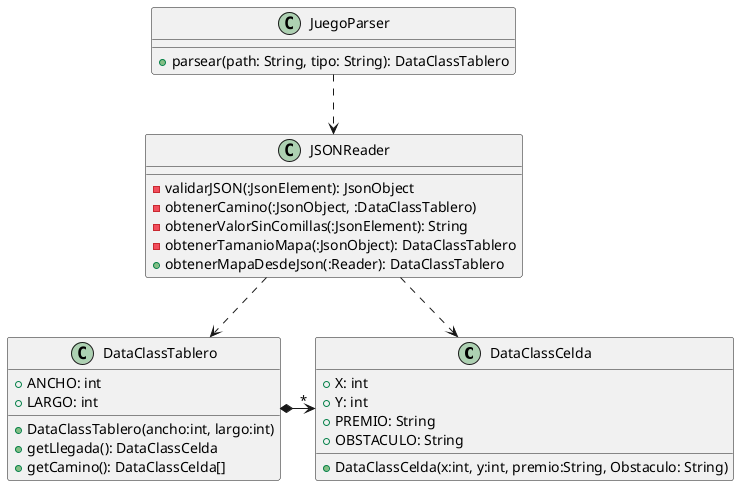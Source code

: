 @startuml

class DataClassCelda {
    + X: int
    + Y: int
    + PREMIO: String
    + OBSTACULO: String
    + DataClassCelda(x:int, y:int, premio:String, Obstaculo: String)
}

class DataClassTablero {
    + ANCHO: int
    + LARGO: int
    + DataClassTablero(ancho:int, largo:int)
    + getLlegada(): DataClassCelda
    + getCamino(): DataClassCelda[]
}

class JSONReader {
    - validarJSON(:JsonElement): JsonObject
    - obtenerCamino(:JsonObject, :DataClassTablero)
    - obtenerValorSinComillas(:JsonElement): String
    - obtenerTamanioMapa(:JsonObject): DataClassTablero
    + obtenerMapaDesdeJson(:Reader): DataClassTablero
}

class JuegoParser {
    + parsear(path: String, tipo: String): DataClassTablero
}

DataClassTablero *-> "*" DataClassCelda
JSONReader ..> DataClassTablero
JSONReader ..> DataClassCelda
JuegoParser ..> JSONReader

@enduml